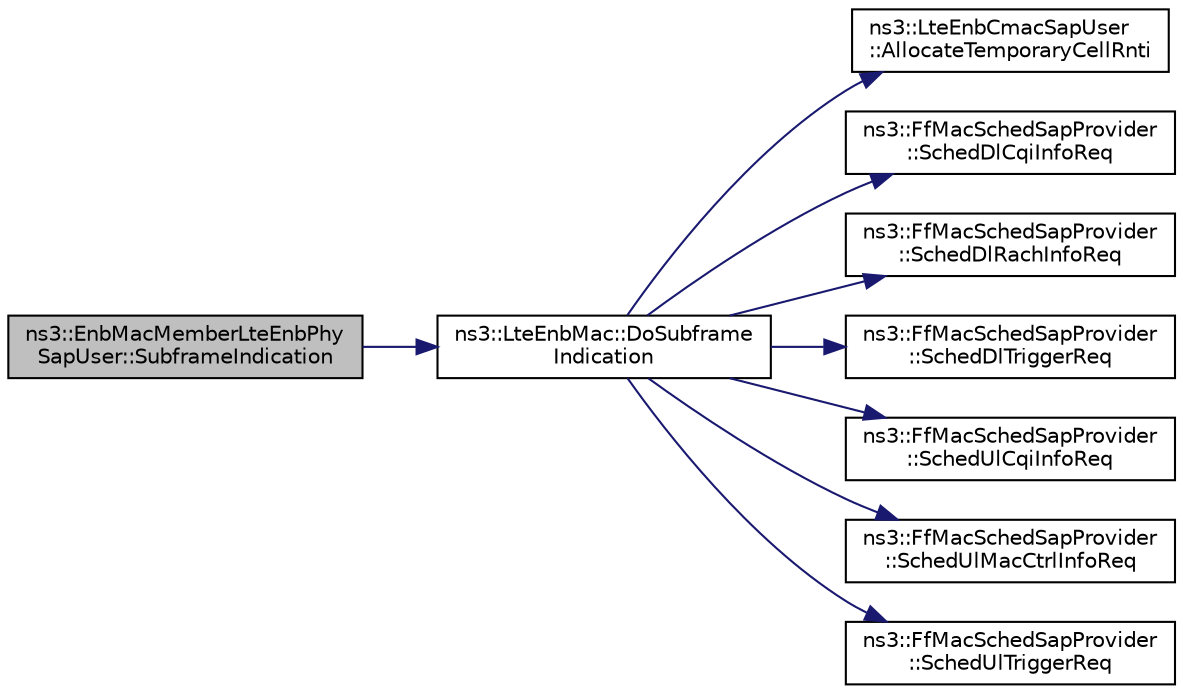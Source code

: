 digraph "ns3::EnbMacMemberLteEnbPhySapUser::SubframeIndication"
{
 // LATEX_PDF_SIZE
  edge [fontname="Helvetica",fontsize="10",labelfontname="Helvetica",labelfontsize="10"];
  node [fontname="Helvetica",fontsize="10",shape=record];
  rankdir="LR";
  Node1 [label="ns3::EnbMacMemberLteEnbPhy\lSapUser::SubframeIndication",height=0.2,width=0.4,color="black", fillcolor="grey75", style="filled", fontcolor="black",tooltip="Trigger the start from a new frame (input from Phy layer)"];
  Node1 -> Node2 [color="midnightblue",fontsize="10",style="solid",fontname="Helvetica"];
  Node2 [label="ns3::LteEnbMac::DoSubframe\lIndication",height=0.2,width=0.4,color="black", fillcolor="white", style="filled",URL="$classns3_1_1_lte_enb_mac.html#ab26bc2757b329ea602410c1ae039b3be",tooltip="Subrame Indication function."];
  Node2 -> Node3 [color="midnightblue",fontsize="10",style="solid",fontname="Helvetica"];
  Node3 [label="ns3::LteEnbCmacSapUser\l::AllocateTemporaryCellRnti",height=0.2,width=0.4,color="black", fillcolor="white", style="filled",URL="$classns3_1_1_lte_enb_cmac_sap_user.html#af022be8bca9d5d9969d9aced42a8793d",tooltip="request the allocation of a Temporary C-RNTI"];
  Node2 -> Node4 [color="midnightblue",fontsize="10",style="solid",fontname="Helvetica"];
  Node4 [label="ns3::FfMacSchedSapProvider\l::SchedDlCqiInfoReq",height=0.2,width=0.4,color="black", fillcolor="white", style="filled",URL="$classns3_1_1_ff_mac_sched_sap_provider.html#afd94faa752236ee832abdb53f937411b",tooltip="SCHED_DL_CQI_INFO_REQ."];
  Node2 -> Node5 [color="midnightblue",fontsize="10",style="solid",fontname="Helvetica"];
  Node5 [label="ns3::FfMacSchedSapProvider\l::SchedDlRachInfoReq",height=0.2,width=0.4,color="black", fillcolor="white", style="filled",URL="$classns3_1_1_ff_mac_sched_sap_provider.html#af3f033e0a6d29036006e93cf302ea48a",tooltip="SCHED_DL_RACH_INFO_REQ."];
  Node2 -> Node6 [color="midnightblue",fontsize="10",style="solid",fontname="Helvetica"];
  Node6 [label="ns3::FfMacSchedSapProvider\l::SchedDlTriggerReq",height=0.2,width=0.4,color="black", fillcolor="white", style="filled",URL="$classns3_1_1_ff_mac_sched_sap_provider.html#ae19ae1b9332c0f9b78f616a340b93955",tooltip="SCHED_DL_TRIGGER_REQ."];
  Node2 -> Node7 [color="midnightblue",fontsize="10",style="solid",fontname="Helvetica"];
  Node7 [label="ns3::FfMacSchedSapProvider\l::SchedUlCqiInfoReq",height=0.2,width=0.4,color="black", fillcolor="white", style="filled",URL="$classns3_1_1_ff_mac_sched_sap_provider.html#aad26098eb7e7317f2d8287f11ab348d8",tooltip="SCHED_UL_CQI_INFO_REQ."];
  Node2 -> Node8 [color="midnightblue",fontsize="10",style="solid",fontname="Helvetica"];
  Node8 [label="ns3::FfMacSchedSapProvider\l::SchedUlMacCtrlInfoReq",height=0.2,width=0.4,color="black", fillcolor="white", style="filled",URL="$classns3_1_1_ff_mac_sched_sap_provider.html#a00fdc735b5f273ce448bd465097e1370",tooltip="SCHED_UL_MAC_CTRL_INFO_REQ."];
  Node2 -> Node9 [color="midnightblue",fontsize="10",style="solid",fontname="Helvetica"];
  Node9 [label="ns3::FfMacSchedSapProvider\l::SchedUlTriggerReq",height=0.2,width=0.4,color="black", fillcolor="white", style="filled",URL="$classns3_1_1_ff_mac_sched_sap_provider.html#a7bd978ea17a587a1626ef684be006c04",tooltip="SCHED_UL_TRIGGER_REQ."];
}
